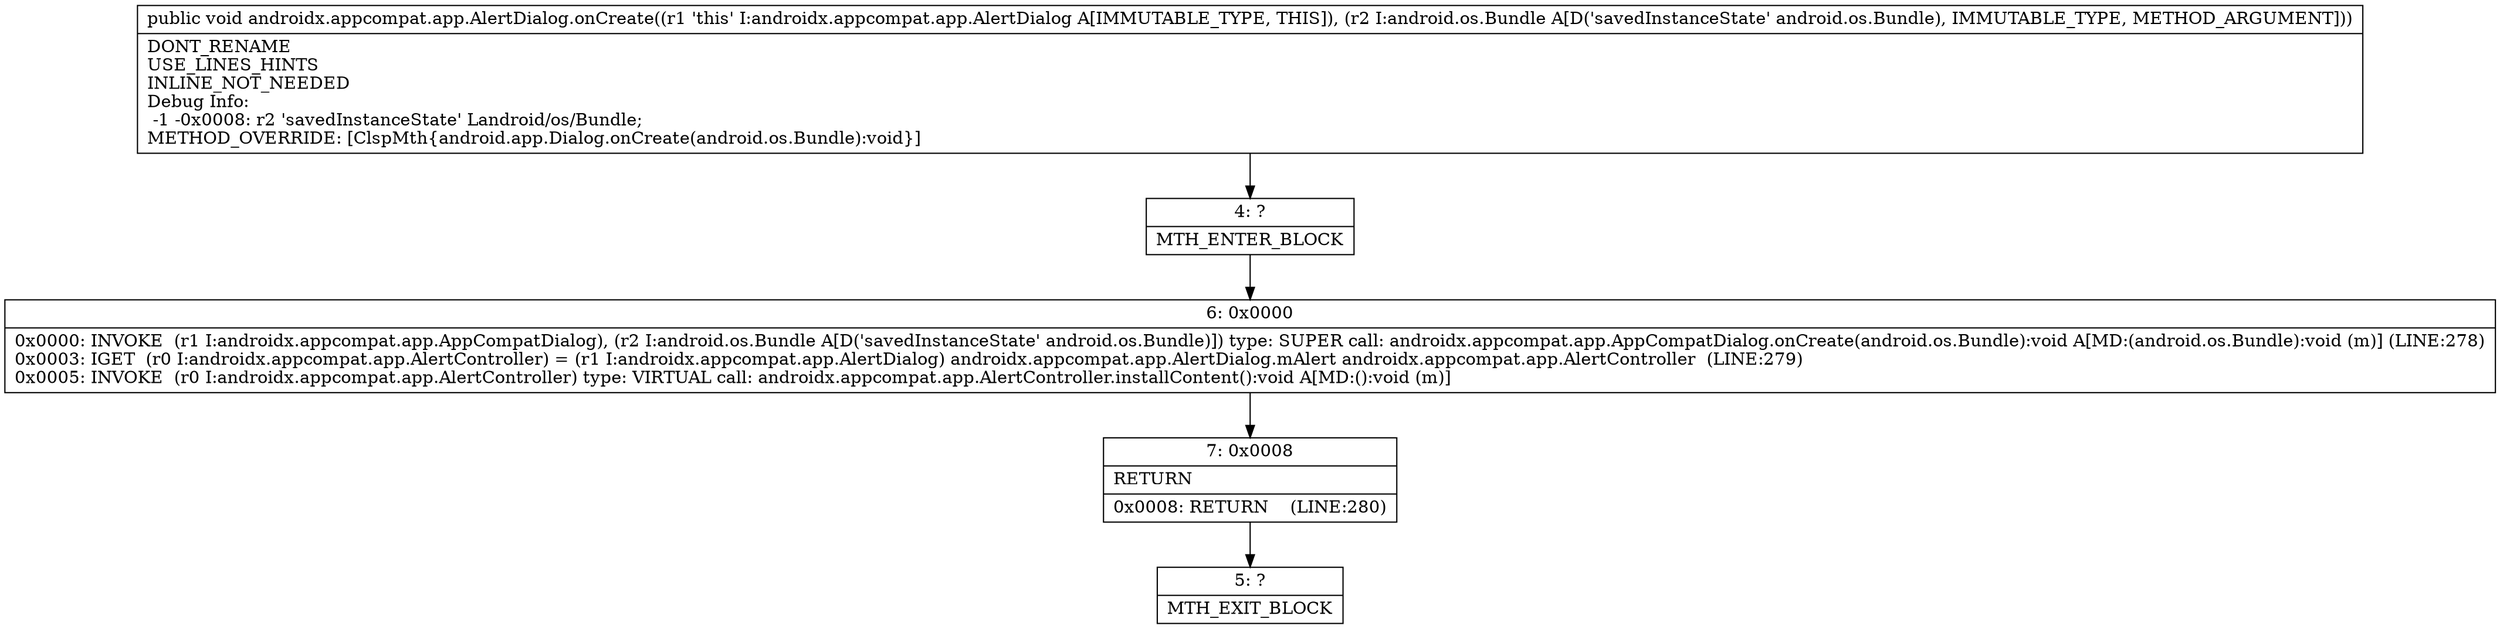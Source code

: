 digraph "CFG forandroidx.appcompat.app.AlertDialog.onCreate(Landroid\/os\/Bundle;)V" {
Node_4 [shape=record,label="{4\:\ ?|MTH_ENTER_BLOCK\l}"];
Node_6 [shape=record,label="{6\:\ 0x0000|0x0000: INVOKE  (r1 I:androidx.appcompat.app.AppCompatDialog), (r2 I:android.os.Bundle A[D('savedInstanceState' android.os.Bundle)]) type: SUPER call: androidx.appcompat.app.AppCompatDialog.onCreate(android.os.Bundle):void A[MD:(android.os.Bundle):void (m)] (LINE:278)\l0x0003: IGET  (r0 I:androidx.appcompat.app.AlertController) = (r1 I:androidx.appcompat.app.AlertDialog) androidx.appcompat.app.AlertDialog.mAlert androidx.appcompat.app.AlertController  (LINE:279)\l0x0005: INVOKE  (r0 I:androidx.appcompat.app.AlertController) type: VIRTUAL call: androidx.appcompat.app.AlertController.installContent():void A[MD:():void (m)]\l}"];
Node_7 [shape=record,label="{7\:\ 0x0008|RETURN\l|0x0008: RETURN    (LINE:280)\l}"];
Node_5 [shape=record,label="{5\:\ ?|MTH_EXIT_BLOCK\l}"];
MethodNode[shape=record,label="{public void androidx.appcompat.app.AlertDialog.onCreate((r1 'this' I:androidx.appcompat.app.AlertDialog A[IMMUTABLE_TYPE, THIS]), (r2 I:android.os.Bundle A[D('savedInstanceState' android.os.Bundle), IMMUTABLE_TYPE, METHOD_ARGUMENT]))  | DONT_RENAME\lUSE_LINES_HINTS\lINLINE_NOT_NEEDED\lDebug Info:\l  \-1 \-0x0008: r2 'savedInstanceState' Landroid\/os\/Bundle;\lMETHOD_OVERRIDE: [ClspMth\{android.app.Dialog.onCreate(android.os.Bundle):void\}]\l}"];
MethodNode -> Node_4;Node_4 -> Node_6;
Node_6 -> Node_7;
Node_7 -> Node_5;
}

